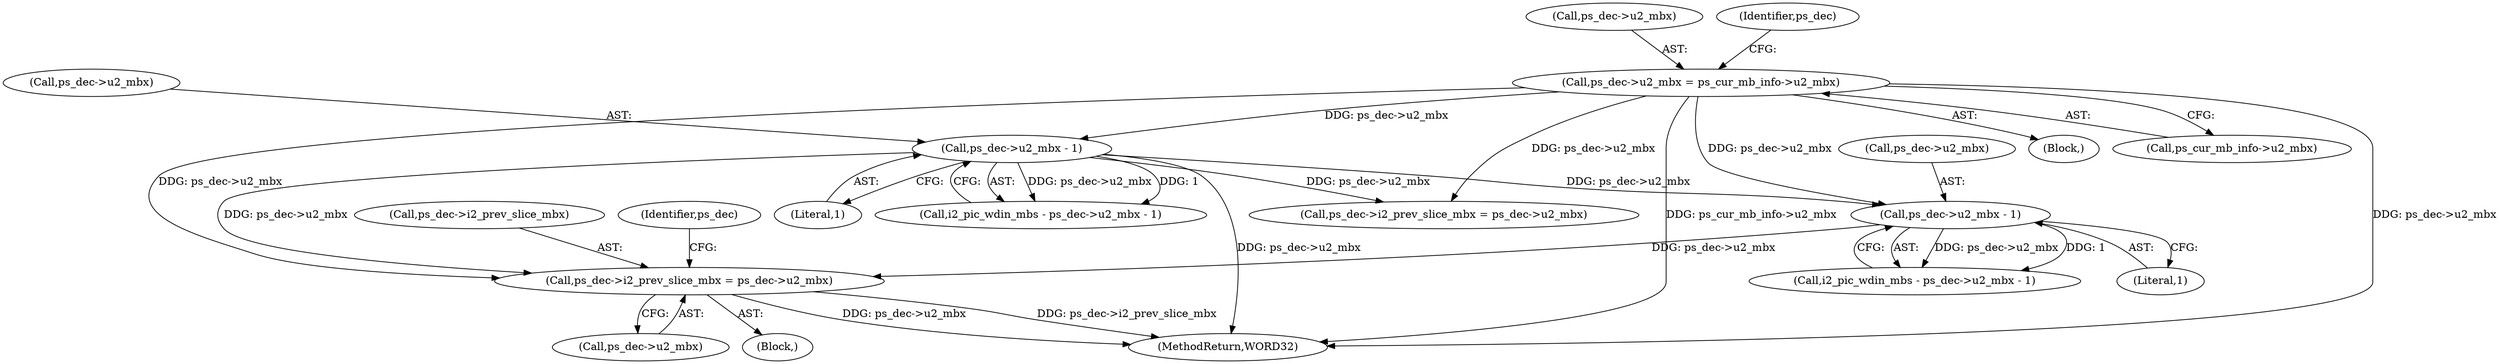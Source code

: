 digraph "0_Android_4a524d3a8ae9aa20c36430008e6bd429443f8f1d_1@pointer" {
"1001250" [label="(Call,ps_dec->i2_prev_slice_mbx = ps_dec->u2_mbx)"];
"1001104" [label="(Call,ps_dec->u2_mbx - 1)"];
"1000599" [label="(Call,ps_dec->u2_mbx - 1)"];
"1000538" [label="(Call,ps_dec->u2_mbx = ps_cur_mb_info->u2_mbx)"];
"1001105" [label="(Call,ps_dec->u2_mbx)"];
"1000538" [label="(Call,ps_dec->u2_mbx = ps_cur_mb_info->u2_mbx)"];
"1000539" [label="(Call,ps_dec->u2_mbx)"];
"1001251" [label="(Call,ps_dec->i2_prev_slice_mbx)"];
"1000691" [label="(Call,ps_dec->i2_prev_slice_mbx = ps_dec->u2_mbx)"];
"1001254" [label="(Call,ps_dec->u2_mbx)"];
"1001284" [label="(MethodReturn,WORD32)"];
"1000599" [label="(Call,ps_dec->u2_mbx - 1)"];
"1000547" [label="(Identifier,ps_dec)"];
"1001259" [label="(Identifier,ps_dec)"];
"1001108" [label="(Literal,1)"];
"1000486" [label="(Block,)"];
"1001104" [label="(Call,ps_dec->u2_mbx - 1)"];
"1000603" [label="(Literal,1)"];
"1000600" [label="(Call,ps_dec->u2_mbx)"];
"1001250" [label="(Call,ps_dec->i2_prev_slice_mbx = ps_dec->u2_mbx)"];
"1001102" [label="(Call,i2_pic_wdin_mbs - ps_dec->u2_mbx - 1)"];
"1000597" [label="(Call,i2_pic_wdin_mbs - ps_dec->u2_mbx - 1)"];
"1000542" [label="(Call,ps_cur_mb_info->u2_mbx)"];
"1000136" [label="(Block,)"];
"1001250" -> "1000136"  [label="AST: "];
"1001250" -> "1001254"  [label="CFG: "];
"1001251" -> "1001250"  [label="AST: "];
"1001254" -> "1001250"  [label="AST: "];
"1001259" -> "1001250"  [label="CFG: "];
"1001250" -> "1001284"  [label="DDG: ps_dec->i2_prev_slice_mbx"];
"1001250" -> "1001284"  [label="DDG: ps_dec->u2_mbx"];
"1001104" -> "1001250"  [label="DDG: ps_dec->u2_mbx"];
"1000599" -> "1001250"  [label="DDG: ps_dec->u2_mbx"];
"1000538" -> "1001250"  [label="DDG: ps_dec->u2_mbx"];
"1001104" -> "1001102"  [label="AST: "];
"1001104" -> "1001108"  [label="CFG: "];
"1001105" -> "1001104"  [label="AST: "];
"1001108" -> "1001104"  [label="AST: "];
"1001102" -> "1001104"  [label="CFG: "];
"1001104" -> "1001102"  [label="DDG: ps_dec->u2_mbx"];
"1001104" -> "1001102"  [label="DDG: 1"];
"1000599" -> "1001104"  [label="DDG: ps_dec->u2_mbx"];
"1000538" -> "1001104"  [label="DDG: ps_dec->u2_mbx"];
"1000599" -> "1000597"  [label="AST: "];
"1000599" -> "1000603"  [label="CFG: "];
"1000600" -> "1000599"  [label="AST: "];
"1000603" -> "1000599"  [label="AST: "];
"1000597" -> "1000599"  [label="CFG: "];
"1000599" -> "1001284"  [label="DDG: ps_dec->u2_mbx"];
"1000599" -> "1000597"  [label="DDG: ps_dec->u2_mbx"];
"1000599" -> "1000597"  [label="DDG: 1"];
"1000538" -> "1000599"  [label="DDG: ps_dec->u2_mbx"];
"1000599" -> "1000691"  [label="DDG: ps_dec->u2_mbx"];
"1000538" -> "1000486"  [label="AST: "];
"1000538" -> "1000542"  [label="CFG: "];
"1000539" -> "1000538"  [label="AST: "];
"1000542" -> "1000538"  [label="AST: "];
"1000547" -> "1000538"  [label="CFG: "];
"1000538" -> "1001284"  [label="DDG: ps_cur_mb_info->u2_mbx"];
"1000538" -> "1001284"  [label="DDG: ps_dec->u2_mbx"];
"1000538" -> "1000691"  [label="DDG: ps_dec->u2_mbx"];
}
